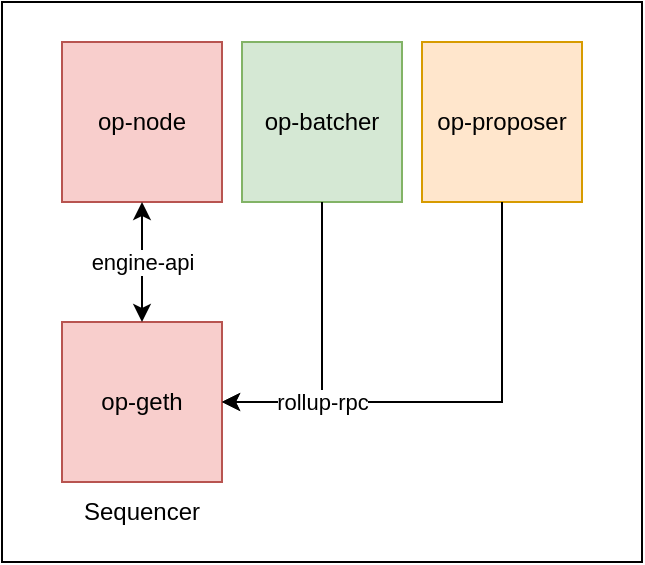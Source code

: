 <mxfile version="22.1.16" type="device">
  <diagram name="Page-1" id="yuDKSBELp12nbvNXGegp">
    <mxGraphModel dx="1114" dy="854" grid="1" gridSize="10" guides="1" tooltips="1" connect="1" arrows="1" fold="1" page="1" pageScale="1" pageWidth="850" pageHeight="1100" math="0" shadow="0">
      <root>
        <mxCell id="0" />
        <mxCell id="1" parent="0" />
        <mxCell id="NEOWG00TkRC5VoY5OhAR-1" value="" style="rounded=0;whiteSpace=wrap;html=1;" vertex="1" parent="1">
          <mxGeometry x="200" y="240" width="320" height="280" as="geometry" />
        </mxCell>
        <mxCell id="NEOWG00TkRC5VoY5OhAR-2" value="op-geth" style="whiteSpace=wrap;html=1;aspect=fixed;fillColor=#f8cecc;strokeColor=#b85450;" vertex="1" parent="1">
          <mxGeometry x="230" y="400" width="80" height="80" as="geometry" />
        </mxCell>
        <mxCell id="NEOWG00TkRC5VoY5OhAR-3" value="op-node" style="whiteSpace=wrap;html=1;aspect=fixed;fillColor=#f8cecc;strokeColor=#b85450;" vertex="1" parent="1">
          <mxGeometry x="230" y="260" width="80" height="80" as="geometry" />
        </mxCell>
        <mxCell id="NEOWG00TkRC5VoY5OhAR-4" value="" style="endArrow=classic;startArrow=classic;html=1;rounded=0;entryX=0.5;entryY=1;entryDx=0;entryDy=0;exitX=0.5;exitY=0;exitDx=0;exitDy=0;" edge="1" parent="1" source="NEOWG00TkRC5VoY5OhAR-2" target="NEOWG00TkRC5VoY5OhAR-3">
          <mxGeometry width="50" height="50" relative="1" as="geometry">
            <mxPoint x="300" y="390" as="sourcePoint" />
            <mxPoint x="350" y="340" as="targetPoint" />
          </mxGeometry>
        </mxCell>
        <mxCell id="NEOWG00TkRC5VoY5OhAR-5" value="engine-api" style="edgeLabel;html=1;align=center;verticalAlign=middle;resizable=0;points=[];" vertex="1" connectable="0" parent="NEOWG00TkRC5VoY5OhAR-4">
          <mxGeometry x="-0.102" y="-1" relative="1" as="geometry">
            <mxPoint x="-1" y="-3" as="offset" />
          </mxGeometry>
        </mxCell>
        <mxCell id="NEOWG00TkRC5VoY5OhAR-7" value="op-batcher" style="whiteSpace=wrap;html=1;aspect=fixed;fillColor=#d5e8d4;strokeColor=#82b366;" vertex="1" parent="1">
          <mxGeometry x="320" y="260" width="80" height="80" as="geometry" />
        </mxCell>
        <mxCell id="NEOWG00TkRC5VoY5OhAR-10" value="op-proposer" style="whiteSpace=wrap;html=1;aspect=fixed;fillColor=#ffe6cc;strokeColor=#d79b00;" vertex="1" parent="1">
          <mxGeometry x="410" y="260" width="80" height="80" as="geometry" />
        </mxCell>
        <mxCell id="NEOWG00TkRC5VoY5OhAR-12" value="Sequencer" style="text;html=1;strokeColor=none;fillColor=none;align=center;verticalAlign=middle;whiteSpace=wrap;rounded=0;" vertex="1" parent="1">
          <mxGeometry x="225" y="480" width="90" height="30" as="geometry" />
        </mxCell>
        <mxCell id="NEOWG00TkRC5VoY5OhAR-15" value="" style="endArrow=classic;html=1;rounded=0;exitX=0.5;exitY=1;exitDx=0;exitDy=0;entryX=1;entryY=0.5;entryDx=0;entryDy=0;" edge="1" parent="1" source="NEOWG00TkRC5VoY5OhAR-7" target="NEOWG00TkRC5VoY5OhAR-2">
          <mxGeometry width="50" height="50" relative="1" as="geometry">
            <mxPoint x="300" y="400" as="sourcePoint" />
            <mxPoint x="350" y="350" as="targetPoint" />
            <Array as="points">
              <mxPoint x="360" y="440" />
            </Array>
          </mxGeometry>
        </mxCell>
        <mxCell id="NEOWG00TkRC5VoY5OhAR-16" value="" style="endArrow=classic;html=1;rounded=0;entryX=1;entryY=0.5;entryDx=0;entryDy=0;exitX=0.5;exitY=1;exitDx=0;exitDy=0;" edge="1" parent="1" source="NEOWG00TkRC5VoY5OhAR-10" target="NEOWG00TkRC5VoY5OhAR-2">
          <mxGeometry width="50" height="50" relative="1" as="geometry">
            <mxPoint x="300" y="400" as="sourcePoint" />
            <mxPoint x="350" y="350" as="targetPoint" />
            <Array as="points">
              <mxPoint x="450" y="440" />
            </Array>
          </mxGeometry>
        </mxCell>
        <mxCell id="NEOWG00TkRC5VoY5OhAR-17" value="rollup-rpc" style="edgeLabel;html=1;align=center;verticalAlign=middle;resizable=0;points=[];" vertex="1" connectable="0" parent="NEOWG00TkRC5VoY5OhAR-16">
          <mxGeometry x="0.232" y="1" relative="1" as="geometry">
            <mxPoint x="-42" y="-1" as="offset" />
          </mxGeometry>
        </mxCell>
      </root>
    </mxGraphModel>
  </diagram>
</mxfile>
